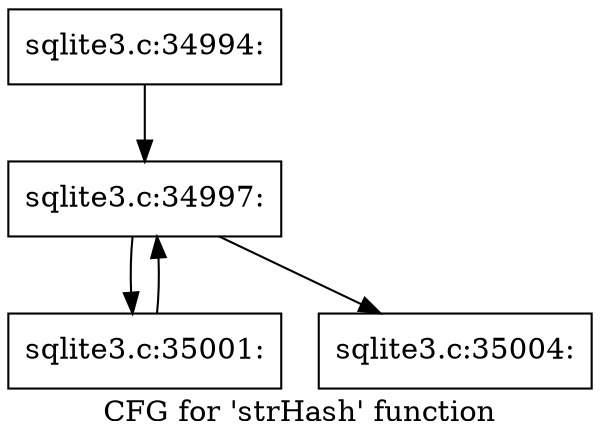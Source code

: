 digraph "CFG for 'strHash' function" {
	label="CFG for 'strHash' function";

	Node0x55c0f83501b0 [shape=record,label="{sqlite3.c:34994:}"];
	Node0x55c0f83501b0 -> Node0x55c0f8355d60;
	Node0x55c0f8355d60 [shape=record,label="{sqlite3.c:34997:}"];
	Node0x55c0f8355d60 -> Node0x55c0f83563f0;
	Node0x55c0f8355d60 -> Node0x55c0f8355de0;
	Node0x55c0f83563f0 [shape=record,label="{sqlite3.c:35001:}"];
	Node0x55c0f83563f0 -> Node0x55c0f8355d60;
	Node0x55c0f8355de0 [shape=record,label="{sqlite3.c:35004:}"];
}
